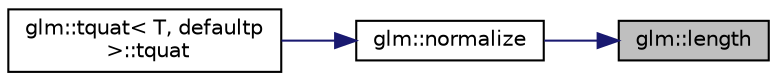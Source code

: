 digraph "glm::length"
{
 // LATEX_PDF_SIZE
  edge [fontname="Helvetica",fontsize="10",labelfontname="Helvetica",labelfontsize="10"];
  node [fontname="Helvetica",fontsize="10",shape=record];
  rankdir="RL";
  Node1 [label="glm::length",height=0.2,width=0.4,color="black", fillcolor="grey75", style="filled", fontcolor="black",tooltip=" "];
  Node1 -> Node2 [dir="back",color="midnightblue",fontsize="10",style="solid",fontname="Helvetica"];
  Node2 [label="glm::normalize",height=0.2,width=0.4,color="black", fillcolor="white", style="filled",URL="$group__gtc__quaternion.html#ga35b6bcb22ac6d1e4a85440f5b69bdf86",tooltip=" "];
  Node2 -> Node3 [dir="back",color="midnightblue",fontsize="10",style="solid",fontname="Helvetica"];
  Node3 [label="glm::tquat\< T, defaultp\l \>::tquat",height=0.2,width=0.4,color="black", fillcolor="white", style="filled",URL="$structglm_1_1tquat.html#a5c680cd9a6e7de9e5b0fc2e9e096e6a7",tooltip="Explicit conversion operators."];
}
